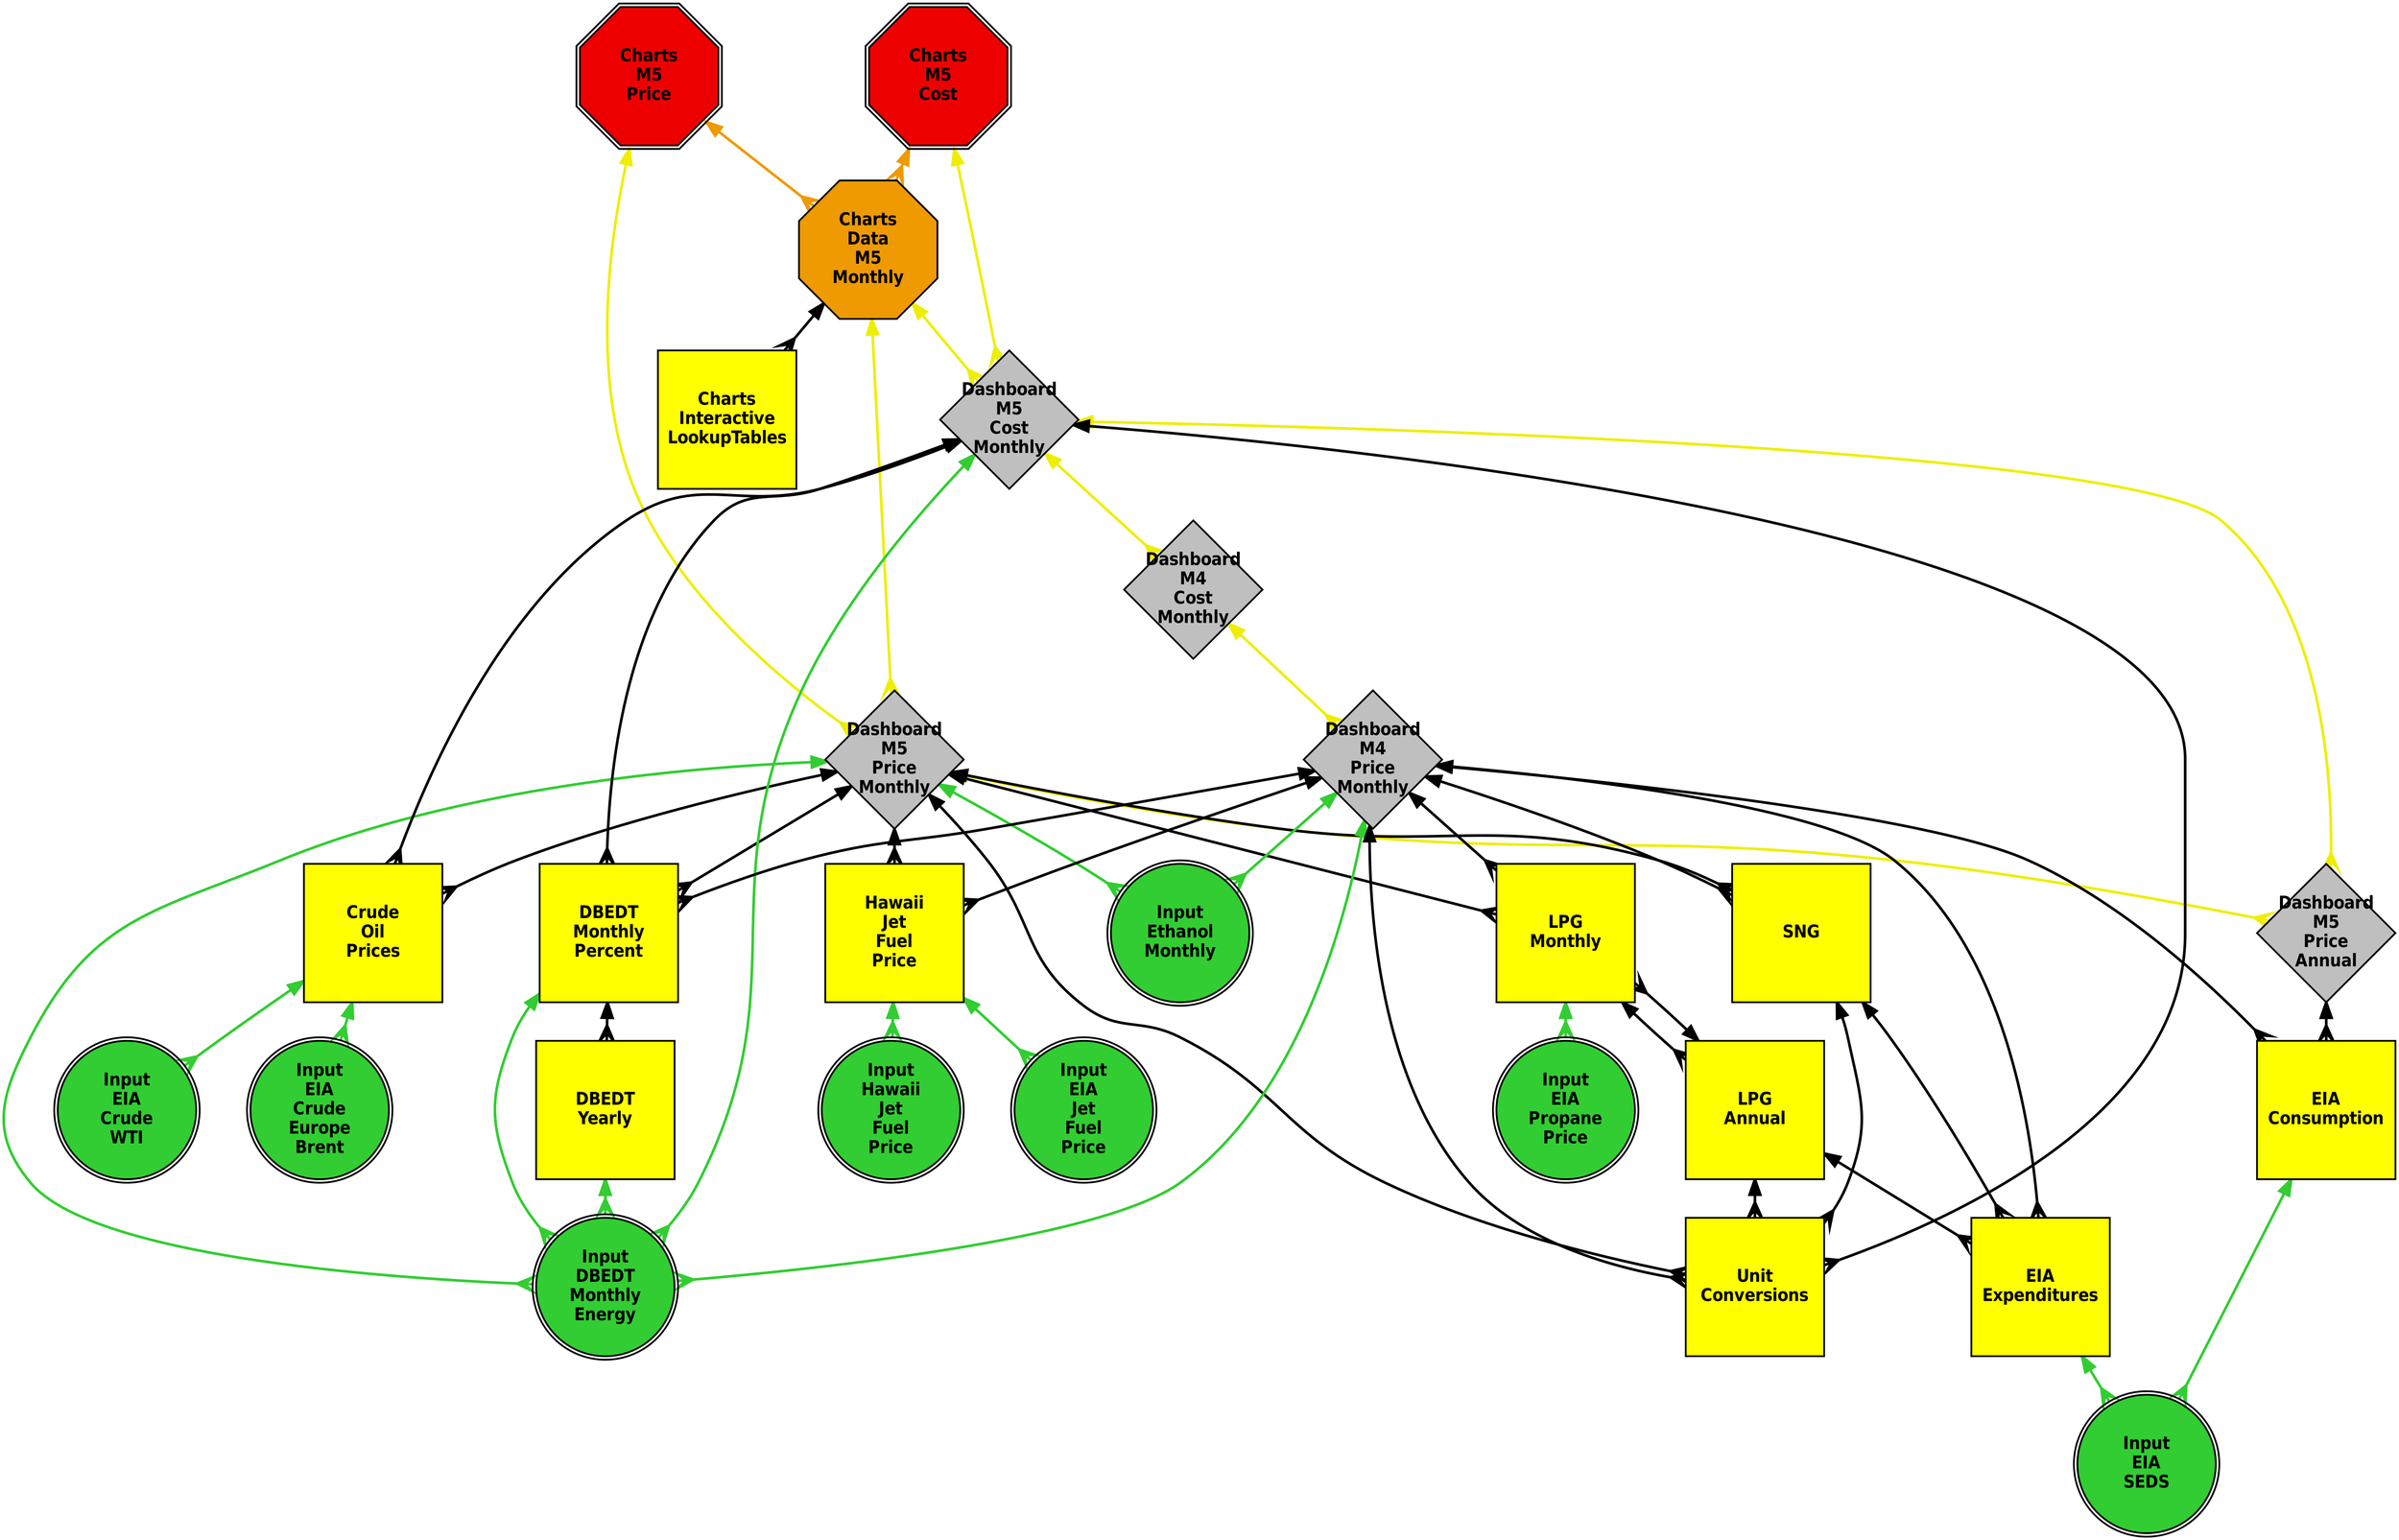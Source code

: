 digraph dependencies {
layers="one:two:three";
outputorder="edgesfirst";
nodesep=0.75;
Charts_M5_Price [layer="two"] [style="filled"] [height="2.2"] [shape="doubleoctagon"] [fontsize="20"] [fillcolor="red2"] [fontname="Helvetica-Narrow-Bold"] [fixedsize="true"] [label="Charts\nM5\nPrice"] [width="2.2"] [penwidth="2"];
Charts_M5_Price -> Charts_Data_M5_Monthly [layer="one"] [arrowhead="crow"] [color="orange2"] [arrowsize="1.75"] [dir="both"] [penwidth="3"];
Charts_M5_Price -> Dashboard_M5_Price_Monthly [layer="one"] [arrowhead="crow"] [color="yellow2"] [arrowsize="1.75"] [dir="both"] [penwidth="3"];
Charts_Data_M5_Monthly [layer="two"] [style="filled"] [height="2.2"] [shape="octagon"] [fontsize="20"] [fillcolor="orange2"] [fontname="Helvetica-Narrow-Bold"] [fixedsize="true"] [label="Charts\nData\nM5\nMonthly"] [width="2.2"] [penwidth="2"];
Charts_Data_M5_Monthly -> Charts_Interactive_LookupTables [layer="one"] [arrowhead="crow"] [color="black"] [arrowsize="1.75"] [dir="both"] [penwidth="3"];
Charts_Data_M5_Monthly -> Dashboard_M5_Cost_Monthly [layer="one"] [arrowhead="crow"] [color="yellow2"] [arrowsize="1.75"] [dir="both"] [penwidth="3"];
Charts_Data_M5_Monthly -> Dashboard_M5_Price_Monthly [layer="one"] [arrowhead="crow"] [color="yellow2"] [arrowsize="1.75"] [dir="both"] [penwidth="3"];
Dashboard_M5_Price_Monthly [layer="two"] [style="filled"] [height="2.2"] [shape="diamond"] [fontsize="20"] [fillcolor="grey75"] [fontname="Helvetica-Narrow-Bold"] [fixedsize="true"] [label="Dashboard\nM5\nPrice\nMonthly"] [width="2.2"] [penwidth="2"];
Dashboard_M5_Price_Monthly -> Crude_Oil_Prices [layer="one"] [arrowhead="crow"] [color="black"] [arrowsize="1.75"] [dir="both"] [penwidth="3"];
Dashboard_M5_Price_Monthly -> DBEDT_Monthly_Percent [layer="one"] [arrowhead="crow"] [color="black"] [arrowsize="1.75"] [dir="both"] [penwidth="3"];
Dashboard_M5_Price_Monthly -> Dashboard_M5_Price_Annual [layer="one"] [arrowhead="crow"] [color="yellow2"] [arrowsize="1.75"] [dir="both"] [penwidth="3"];
Dashboard_M5_Price_Monthly -> Hawaii_Jet_Fuel_Price [layer="one"] [arrowhead="crow"] [color="black"] [arrowsize="1.75"] [dir="both"] [penwidth="3"];
Dashboard_M5_Price_Monthly -> Input_DBEDT_Monthly_Energy [layer="one"] [arrowhead="crow"] [color="limegreen"] [arrowsize="1.75"] [dir="both"] [penwidth="3"];
Dashboard_M5_Price_Monthly -> Input_Ethanol_Monthly [layer="one"] [arrowhead="crow"] [color="limegreen"] [arrowsize="1.75"] [dir="both"] [penwidth="3"];
Dashboard_M5_Price_Monthly -> LPG_Monthly [layer="one"] [arrowhead="crow"] [color="black"] [arrowsize="1.75"] [dir="both"] [penwidth="3"];
Dashboard_M5_Price_Monthly -> SNG [layer="one"] [arrowhead="crow"] [color="black"] [arrowsize="1.75"] [dir="both"] [penwidth="3"];
Dashboard_M5_Price_Monthly -> Unit_Conversions [layer="one"] [arrowhead="crow"] [color="black"] [arrowsize="1.75"] [dir="both"] [penwidth="3"];
Charts_Interactive_LookupTables [layer="two"] [style="filled"] [height="2.2"] [shape="box"] [fontsize="20"] [fillcolor="yellow"] [fontname="Helvetica-Narrow-Bold"] [fixedsize="true"] [label="Charts\nInteractive\nLookupTables"] [width="2.2"] [penwidth="2"];
Charts_M5_Cost [layer="two"] [style="filled"] [height="2.2"] [shape="doubleoctagon"] [fontsize="20"] [fillcolor="red2"] [fontname="Helvetica-Narrow-Bold"] [fixedsize="true"] [label="Charts\nM5\nCost"] [width="2.2"] [penwidth="2"];
Charts_M5_Cost -> Charts_Data_M5_Monthly [layer="one"] [arrowhead="crow"] [color="orange2"] [arrowsize="1.75"] [dir="both"] [penwidth="3"];
Charts_M5_Cost -> Dashboard_M5_Cost_Monthly [layer="one"] [arrowhead="crow"] [color="yellow2"] [arrowsize="1.75"] [dir="both"] [penwidth="3"];
Dashboard_M5_Cost_Monthly [layer="two"] [style="filled"] [height="2.2"] [shape="diamond"] [fontsize="20"] [fillcolor="grey75"] [fontname="Helvetica-Narrow-Bold"] [fixedsize="true"] [label="Dashboard\nM5\nCost\nMonthly"] [width="2.2"] [penwidth="2"];
Dashboard_M5_Cost_Monthly -> Crude_Oil_Prices [layer="one"] [arrowhead="crow"] [color="black"] [arrowsize="1.75"] [dir="both"] [penwidth="3"];
Dashboard_M5_Cost_Monthly -> DBEDT_Monthly_Percent [layer="one"] [arrowhead="crow"] [color="black"] [arrowsize="1.75"] [dir="both"] [penwidth="3"];
Dashboard_M5_Cost_Monthly -> Dashboard_M4_Cost_Monthly [layer="one"] [arrowhead="crow"] [color="yellow2"] [arrowsize="1.75"] [dir="both"] [penwidth="3"];
Dashboard_M5_Cost_Monthly -> Dashboard_M5_Price_Annual [layer="one"] [arrowhead="crow"] [color="yellow2"] [arrowsize="1.75"] [dir="both"] [penwidth="3"];
Dashboard_M5_Cost_Monthly -> Input_DBEDT_Monthly_Energy [layer="one"] [arrowhead="crow"] [color="limegreen"] [arrowsize="1.75"] [dir="both"] [penwidth="3"];
Dashboard_M5_Cost_Monthly -> Unit_Conversions [layer="one"] [arrowhead="crow"] [color="black"] [arrowsize="1.75"] [dir="both"] [penwidth="3"];
Crude_Oil_Prices [layer="two"] [style="filled"] [height="2.2"] [shape="box"] [fontsize="20"] [fillcolor="yellow"] [fontname="Helvetica-Narrow-Bold"] [fixedsize="true"] [label="Crude\nOil\nPrices"] [width="2.2"] [penwidth="2"];
Crude_Oil_Prices -> Input_EIA_Crude_Europe_Brent [layer="one"] [arrowhead="crow"] [color="limegreen"] [arrowsize="1.75"] [dir="both"] [penwidth="3"];
Crude_Oil_Prices -> Input_EIA_Crude_WTI [layer="one"] [arrowhead="crow"] [color="limegreen"] [arrowsize="1.75"] [dir="both"] [penwidth="3"];
DBEDT_Monthly_Percent [layer="two"] [style="filled"] [height="2.2"] [shape="box"] [fontsize="20"] [fillcolor="yellow"] [fontname="Helvetica-Narrow-Bold"] [fixedsize="true"] [label="DBEDT\nMonthly\nPercent"] [width="2.2"] [penwidth="2"];
DBEDT_Monthly_Percent -> DBEDT_Yearly [layer="one"] [arrowhead="crow"] [color="black"] [arrowsize="1.75"] [dir="both"] [penwidth="3"];
DBEDT_Monthly_Percent -> Input_DBEDT_Monthly_Energy [layer="one"] [arrowhead="crow"] [color="limegreen"] [arrowsize="1.75"] [dir="both"] [penwidth="3"];
Dashboard_M5_Price_Annual [layer="two"] [style="filled"] [height="2.2"] [shape="diamond"] [fontsize="20"] [fillcolor="grey75"] [fontname="Helvetica-Narrow-Bold"] [fixedsize="true"] [label="Dashboard\nM5\nPrice\nAnnual"] [width="2.2"] [penwidth="2"];
Dashboard_M5_Price_Annual -> EIA_Consumption [layer="one"] [arrowhead="crow"] [color="black"] [arrowsize="1.75"] [dir="both"] [penwidth="3"];
Hawaii_Jet_Fuel_Price [layer="two"] [style="filled"] [height="2.2"] [shape="box"] [fontsize="20"] [fillcolor="yellow"] [fontname="Helvetica-Narrow-Bold"] [fixedsize="true"] [label="Hawaii\nJet\nFuel\nPrice"] [width="2.2"] [penwidth="2"];
Hawaii_Jet_Fuel_Price -> Input_EIA_Jet_Fuel_Price [layer="one"] [arrowhead="crow"] [color="limegreen"] [arrowsize="1.75"] [dir="both"] [penwidth="3"];
Hawaii_Jet_Fuel_Price -> Input_Hawaii_Jet_Fuel_Price [layer="one"] [arrowhead="crow"] [color="limegreen"] [arrowsize="1.75"] [dir="both"] [penwidth="3"];
Input_DBEDT_Monthly_Energy [layer="two"] [style="filled"] [height="2.2"] [shape="doublecircle"] [fontsize="20"] [fillcolor="limegreen"] [fontname="Helvetica-Narrow-Bold"] [fixedsize="true"] [label="Input\nDBEDT\nMonthly\nEnergy"] [width="2.2"] [penwidth="2"];
Input_Ethanol_Monthly [layer="two"] [style="filled"] [height="2.2"] [shape="doublecircle"] [fontsize="20"] [fillcolor="limegreen"] [fontname="Helvetica-Narrow-Bold"] [fixedsize="true"] [label="Input\nEthanol\nMonthly"] [width="2.2"] [penwidth="2"];
LPG_Monthly [layer="two"] [style="filled"] [height="2.2"] [shape="box"] [fontsize="20"] [fillcolor="yellow"] [fontname="Helvetica-Narrow-Bold"] [fixedsize="true"] [label="LPG\nMonthly"] [width="2.2"] [penwidth="2"];
LPG_Monthly -> Input_EIA_Propane_Price [layer="one"] [arrowhead="crow"] [color="limegreen"] [arrowsize="1.75"] [dir="both"] [penwidth="3"];
LPG_Monthly -> LPG_Annual [layer="one"] [arrowhead="crow"] [color="black"] [arrowsize="1.75"] [dir="both"] [penwidth="3"];
SNG [layer="two"] [style="filled"] [height="2.2"] [shape="box"] [fontsize="20"] [fillcolor="yellow"] [fontname="Helvetica-Narrow-Bold"] [fixedsize="true"] [label="SNG"] [width="2.2"] [penwidth="2"];
SNG -> EIA_Expenditures [layer="one"] [arrowhead="crow"] [color="black"] [arrowsize="1.75"] [dir="both"] [penwidth="3"];
SNG -> Unit_Conversions [layer="one"] [arrowhead="crow"] [color="black"] [arrowsize="1.75"] [dir="both"] [penwidth="3"];
Unit_Conversions [layer="two"] [style="filled"] [height="2.2"] [shape="box"] [fontsize="20"] [fillcolor="yellow"] [fontname="Helvetica-Narrow-Bold"] [fixedsize="true"] [label="Unit\nConversions"] [width="2.2"] [penwidth="2"];
Dashboard_M4_Cost_Monthly [layer="two"] [style="filled"] [height="2.2"] [shape="diamond"] [fontsize="20"] [fillcolor="grey75"] [fontname="Helvetica-Narrow-Bold"] [fixedsize="true"] [label="Dashboard\nM4\nCost\nMonthly"] [width="2.2"] [penwidth="2"];
Dashboard_M4_Cost_Monthly -> Dashboard_M4_Price_Monthly [layer="one"] [arrowhead="crow"] [color="yellow2"] [arrowsize="1.75"] [dir="both"] [penwidth="3"];
Input_EIA_Crude_Europe_Brent [layer="two"] [style="filled"] [height="2.2"] [shape="doublecircle"] [fontsize="20"] [fillcolor="limegreen"] [fontname="Helvetica-Narrow-Bold"] [fixedsize="true"] [label="Input\nEIA\nCrude\nEurope\nBrent"] [width="2.2"] [penwidth="2"];
Input_EIA_Crude_WTI [layer="two"] [style="filled"] [height="2.2"] [shape="doublecircle"] [fontsize="20"] [fillcolor="limegreen"] [fontname="Helvetica-Narrow-Bold"] [fixedsize="true"] [label="Input\nEIA\nCrude\nWTI"] [width="2.2"] [penwidth="2"];
DBEDT_Yearly [layer="two"] [style="filled"] [height="2.2"] [shape="box"] [fontsize="20"] [fillcolor="yellow"] [fontname="Helvetica-Narrow-Bold"] [fixedsize="true"] [label="DBEDT\nYearly"] [width="2.2"] [penwidth="2"];
DBEDT_Yearly -> Input_DBEDT_Monthly_Energy [layer="one"] [arrowhead="crow"] [color="limegreen"] [arrowsize="1.75"] [dir="both"] [penwidth="3"];
EIA_Consumption [layer="two"] [style="filled"] [height="2.2"] [shape="box"] [fontsize="20"] [fillcolor="yellow"] [fontname="Helvetica-Narrow-Bold"] [fixedsize="true"] [label="EIA\nConsumption"] [width="2.2"] [penwidth="2"];
EIA_Consumption -> Input_EIA_SEDS [layer="one"] [arrowhead="crow"] [color="limegreen"] [arrowsize="1.75"] [dir="both"] [penwidth="3"];
Input_EIA_Jet_Fuel_Price [layer="two"] [style="filled"] [height="2.2"] [shape="doublecircle"] [fontsize="20"] [fillcolor="limegreen"] [fontname="Helvetica-Narrow-Bold"] [fixedsize="true"] [label="Input\nEIA\nJet\nFuel\nPrice"] [width="2.2"] [penwidth="2"];
Input_Hawaii_Jet_Fuel_Price [layer="two"] [style="filled"] [height="2.2"] [shape="doublecircle"] [fontsize="20"] [fillcolor="limegreen"] [fontname="Helvetica-Narrow-Bold"] [fixedsize="true"] [label="Input\nHawaii\nJet\nFuel\nPrice"] [width="2.2"] [penwidth="2"];
Input_EIA_Propane_Price [layer="two"] [style="filled"] [height="2.2"] [shape="doublecircle"] [fontsize="20"] [fillcolor="limegreen"] [fontname="Helvetica-Narrow-Bold"] [fixedsize="true"] [label="Input\nEIA\nPropane\nPrice"] [width="2.2"] [penwidth="2"];
LPG_Annual [layer="two"] [style="filled"] [height="2.2"] [shape="box"] [fontsize="20"] [fillcolor="yellow"] [fontname="Helvetica-Narrow-Bold"] [fixedsize="true"] [label="LPG\nAnnual"] [width="2.2"] [penwidth="2"];
LPG_Annual -> EIA_Expenditures [layer="one"] [arrowhead="crow"] [color="black"] [arrowsize="1.75"] [dir="both"] [penwidth="3"];
LPG_Annual -> LPG_Monthly [layer="one"] [arrowhead="crow"] [color="black"] [arrowsize="1.75"] [dir="both"] [penwidth="3"];
LPG_Annual -> Unit_Conversions [layer="one"] [arrowhead="crow"] [color="black"] [arrowsize="1.75"] [dir="both"] [penwidth="3"];
EIA_Expenditures [layer="two"] [style="filled"] [height="2.2"] [shape="box"] [fontsize="20"] [fillcolor="yellow"] [fontname="Helvetica-Narrow-Bold"] [fixedsize="true"] [label="EIA\nExpenditures"] [width="2.2"] [penwidth="2"];
EIA_Expenditures -> Input_EIA_SEDS [layer="one"] [arrowhead="crow"] [color="limegreen"] [arrowsize="1.75"] [dir="both"] [penwidth="3"];
Dashboard_M4_Price_Monthly [layer="two"] [style="filled"] [height="2.2"] [shape="diamond"] [fontsize="20"] [fillcolor="grey75"] [fontname="Helvetica-Narrow-Bold"] [fixedsize="true"] [label="Dashboard\nM4\nPrice\nMonthly"] [width="2.2"] [penwidth="2"];
Dashboard_M4_Price_Monthly -> DBEDT_Monthly_Percent [layer="one"] [arrowhead="crow"] [color="black"] [arrowsize="1.75"] [dir="both"] [penwidth="3"];
Dashboard_M4_Price_Monthly -> EIA_Consumption [layer="one"] [arrowhead="crow"] [color="black"] [arrowsize="1.75"] [dir="both"] [penwidth="3"];
Dashboard_M4_Price_Monthly -> EIA_Expenditures [layer="one"] [arrowhead="crow"] [color="black"] [arrowsize="1.75"] [dir="both"] [penwidth="3"];
Dashboard_M4_Price_Monthly -> Hawaii_Jet_Fuel_Price [layer="one"] [arrowhead="crow"] [color="black"] [arrowsize="1.75"] [dir="both"] [penwidth="3"];
Dashboard_M4_Price_Monthly -> Input_DBEDT_Monthly_Energy [layer="one"] [arrowhead="crow"] [color="limegreen"] [arrowsize="1.75"] [dir="both"] [penwidth="3"];
Dashboard_M4_Price_Monthly -> Input_Ethanol_Monthly [layer="one"] [arrowhead="crow"] [color="limegreen"] [arrowsize="1.75"] [dir="both"] [penwidth="3"];
Dashboard_M4_Price_Monthly -> LPG_Monthly [layer="one"] [arrowhead="crow"] [color="black"] [arrowsize="1.75"] [dir="both"] [penwidth="3"];
Dashboard_M4_Price_Monthly -> SNG [layer="one"] [arrowhead="crow"] [color="black"] [arrowsize="1.75"] [dir="both"] [penwidth="3"];
Dashboard_M4_Price_Monthly -> Unit_Conversions [layer="one"] [arrowhead="crow"] [color="black"] [arrowsize="1.75"] [dir="both"] [penwidth="3"];
Input_EIA_SEDS [layer="two"] [style="filled"] [height="2.2"] [shape="doublecircle"] [fontsize="20"] [fillcolor="limegreen"] [fontname="Helvetica-Narrow-Bold"] [fixedsize="true"] [label="Input\nEIA\nSEDS"] [width="2.2"] [penwidth="2"];
}